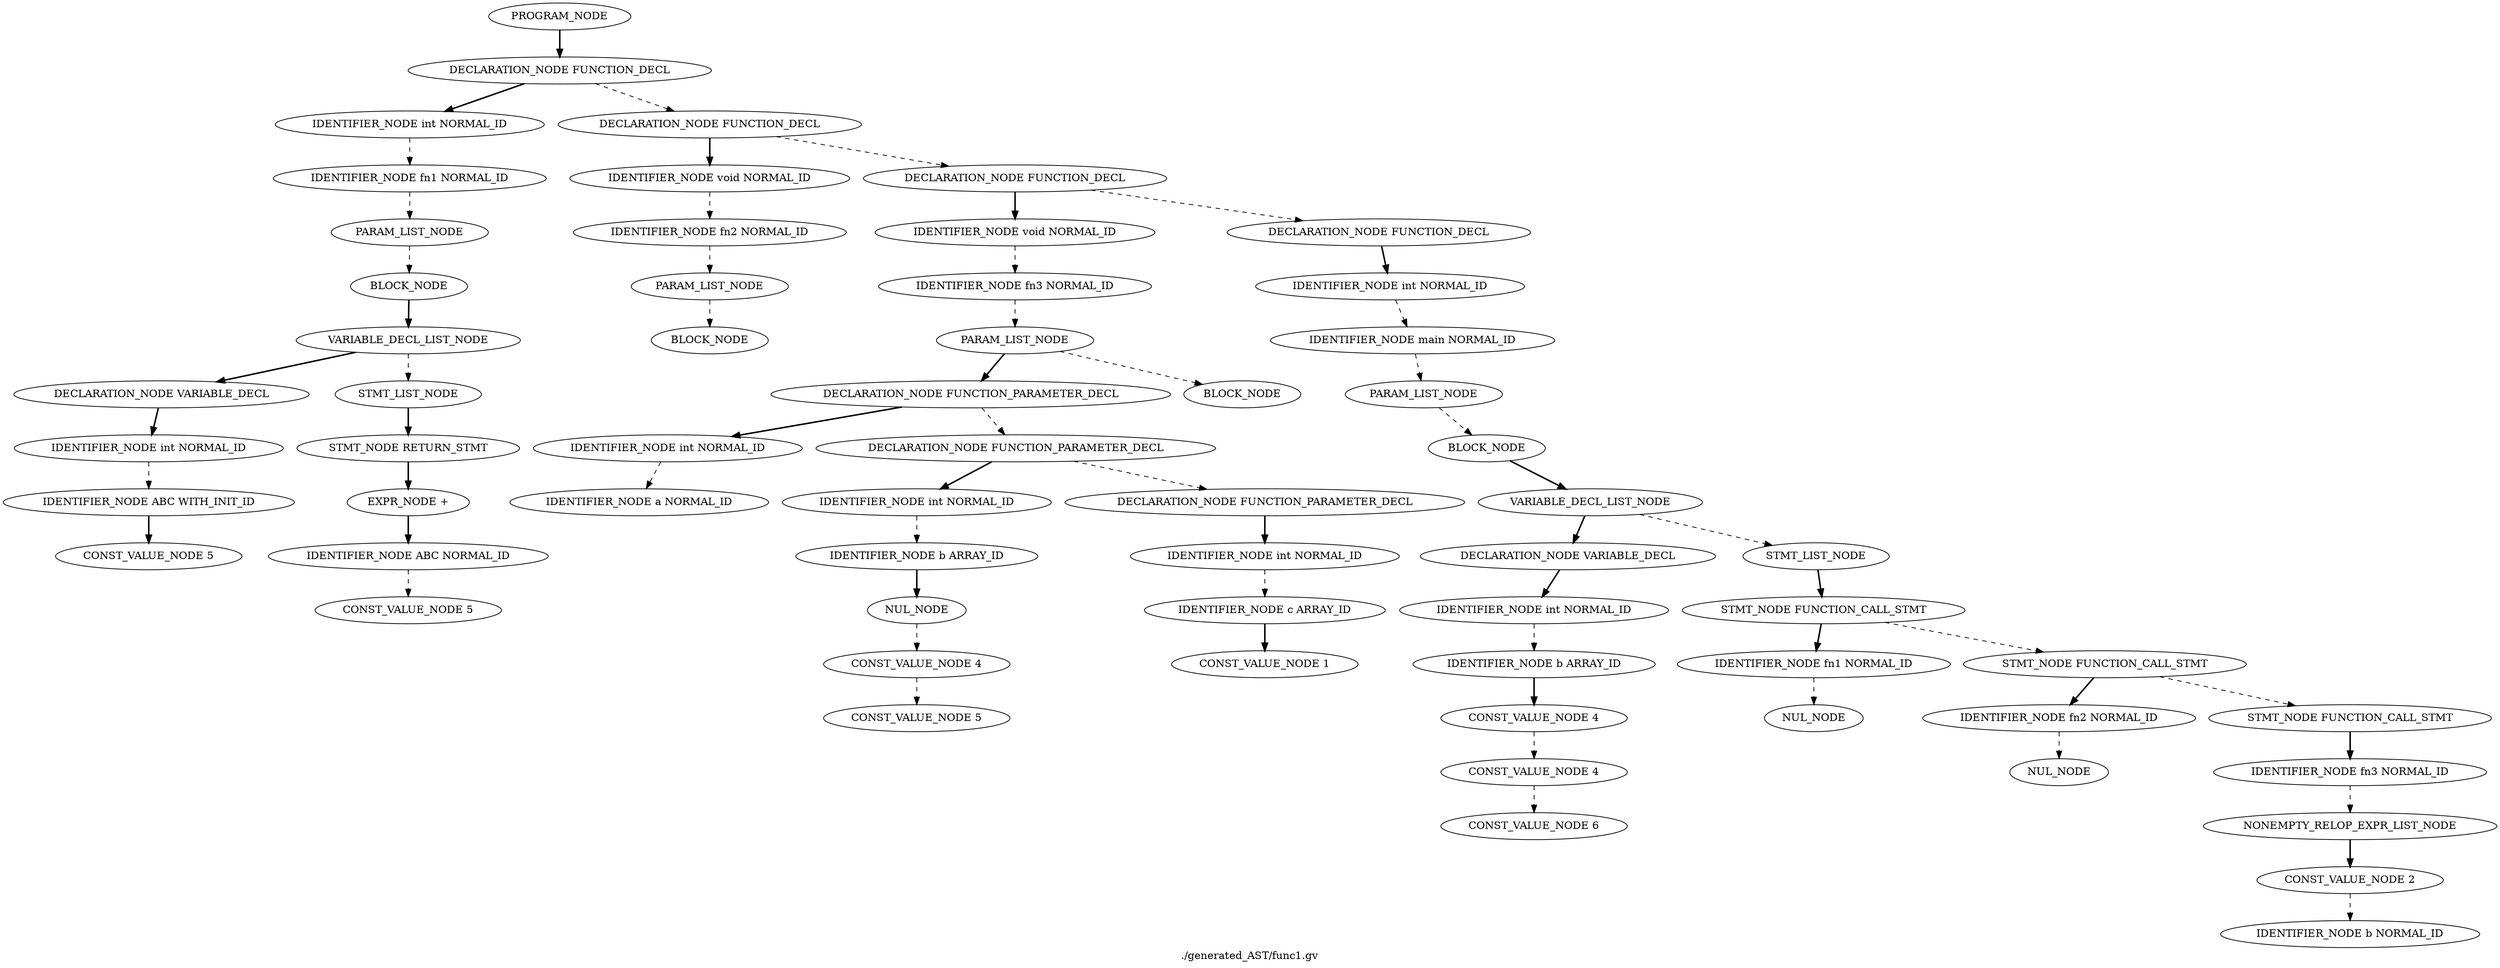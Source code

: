 Digraph AST
{
label = "./generated_AST/func1.gv"
node0 [label ="PROGRAM_NODE"]
node1 [label ="DECLARATION_NODE FUNCTION_DECL"]
node2 [label ="IDENTIFIER_NODE int NORMAL_ID"]
node3 [label ="IDENTIFIER_NODE fn1 NORMAL_ID"]
node4 [label ="PARAM_LIST_NODE"]
node5 [label ="BLOCK_NODE"]
node6 [label ="VARIABLE_DECL_LIST_NODE"]
node7 [label ="DECLARATION_NODE VARIABLE_DECL"]
node8 [label ="IDENTIFIER_NODE int NORMAL_ID"]
node9 [label ="IDENTIFIER_NODE ABC WITH_INIT_ID"]
node10 [label ="CONST_VALUE_NODE 5"]
node9 -> node10 [style = bold]
node8 -> node9 [style = dashed]
node7 -> node8 [style = bold]
node6 -> node7 [style = bold]
node11 [label ="STMT_LIST_NODE"]
node12 [label ="STMT_NODE RETURN_STMT"]
node13 [label ="EXPR_NODE +"]
node14 [label ="IDENTIFIER_NODE ABC NORMAL_ID"]
node15 [label ="CONST_VALUE_NODE 5"]
node14 -> node15 [style = dashed]
node13 -> node14 [style = bold]
node12 -> node13 [style = bold]
node11 -> node12 [style = bold]
node6 -> node11 [style = dashed]
node5 -> node6 [style = bold]
node4 -> node5 [style = dashed]
node3 -> node4 [style = dashed]
node2 -> node3 [style = dashed]
node1 -> node2 [style = bold]
node16 [label ="DECLARATION_NODE FUNCTION_DECL"]
node17 [label ="IDENTIFIER_NODE void NORMAL_ID"]
node18 [label ="IDENTIFIER_NODE fn2 NORMAL_ID"]
node19 [label ="PARAM_LIST_NODE"]
node20 [label ="BLOCK_NODE"]
node19 -> node20 [style = dashed]
node18 -> node19 [style = dashed]
node17 -> node18 [style = dashed]
node16 -> node17 [style = bold]
node21 [label ="DECLARATION_NODE FUNCTION_DECL"]
node22 [label ="IDENTIFIER_NODE void NORMAL_ID"]
node23 [label ="IDENTIFIER_NODE fn3 NORMAL_ID"]
node24 [label ="PARAM_LIST_NODE"]
node25 [label ="DECLARATION_NODE FUNCTION_PARAMETER_DECL"]
node26 [label ="IDENTIFIER_NODE int NORMAL_ID"]
node27 [label ="IDENTIFIER_NODE a NORMAL_ID"]
node26 -> node27 [style = dashed]
node25 -> node26 [style = bold]
node28 [label ="DECLARATION_NODE FUNCTION_PARAMETER_DECL"]
node29 [label ="IDENTIFIER_NODE int NORMAL_ID"]
node30 [label ="IDENTIFIER_NODE b ARRAY_ID"]
node31 [label ="NUL_NODE"]
node32 [label ="CONST_VALUE_NODE 4"]
node33 [label ="CONST_VALUE_NODE 5"]
node32 -> node33 [style = dashed]
node31 -> node32 [style = dashed]
node30 -> node31 [style = bold]
node29 -> node30 [style = dashed]
node28 -> node29 [style = bold]
node34 [label ="DECLARATION_NODE FUNCTION_PARAMETER_DECL"]
node35 [label ="IDENTIFIER_NODE int NORMAL_ID"]
node36 [label ="IDENTIFIER_NODE c ARRAY_ID"]
node37 [label ="CONST_VALUE_NODE 1"]
node36 -> node37 [style = bold]
node35 -> node36 [style = dashed]
node34 -> node35 [style = bold]
node28 -> node34 [style = dashed]
node25 -> node28 [style = dashed]
node24 -> node25 [style = bold]
node38 [label ="BLOCK_NODE"]
node24 -> node38 [style = dashed]
node23 -> node24 [style = dashed]
node22 -> node23 [style = dashed]
node21 -> node22 [style = bold]
node39 [label ="DECLARATION_NODE FUNCTION_DECL"]
node40 [label ="IDENTIFIER_NODE int NORMAL_ID"]
node41 [label ="IDENTIFIER_NODE main NORMAL_ID"]
node42 [label ="PARAM_LIST_NODE"]
node43 [label ="BLOCK_NODE"]
node44 [label ="VARIABLE_DECL_LIST_NODE"]
node45 [label ="DECLARATION_NODE VARIABLE_DECL"]
node46 [label ="IDENTIFIER_NODE int NORMAL_ID"]
node47 [label ="IDENTIFIER_NODE b ARRAY_ID"]
node48 [label ="CONST_VALUE_NODE 4"]
node49 [label ="CONST_VALUE_NODE 4"]
node50 [label ="CONST_VALUE_NODE 6"]
node49 -> node50 [style = dashed]
node48 -> node49 [style = dashed]
node47 -> node48 [style = bold]
node46 -> node47 [style = dashed]
node45 -> node46 [style = bold]
node44 -> node45 [style = bold]
node51 [label ="STMT_LIST_NODE"]
node52 [label ="STMT_NODE FUNCTION_CALL_STMT"]
node53 [label ="IDENTIFIER_NODE fn1 NORMAL_ID"]
node54 [label ="NUL_NODE"]
node53 -> node54 [style = dashed]
node52 -> node53 [style = bold]
node55 [label ="STMT_NODE FUNCTION_CALL_STMT"]
node56 [label ="IDENTIFIER_NODE fn2 NORMAL_ID"]
node57 [label ="NUL_NODE"]
node56 -> node57 [style = dashed]
node55 -> node56 [style = bold]
node58 [label ="STMT_NODE FUNCTION_CALL_STMT"]
node59 [label ="IDENTIFIER_NODE fn3 NORMAL_ID"]
node60 [label ="NONEMPTY_RELOP_EXPR_LIST_NODE"]
node61 [label ="CONST_VALUE_NODE 2"]
node62 [label ="IDENTIFIER_NODE b NORMAL_ID"]
node61 -> node62 [style = dashed]
node60 -> node61 [style = bold]
node59 -> node60 [style = dashed]
node58 -> node59 [style = bold]
node55 -> node58 [style = dashed]
node52 -> node55 [style = dashed]
node51 -> node52 [style = bold]
node44 -> node51 [style = dashed]
node43 -> node44 [style = bold]
node42 -> node43 [style = dashed]
node41 -> node42 [style = dashed]
node40 -> node41 [style = dashed]
node39 -> node40 [style = bold]
node21 -> node39 [style = dashed]
node16 -> node21 [style = dashed]
node1 -> node16 [style = dashed]
node0 -> node1 [style = bold]
}
